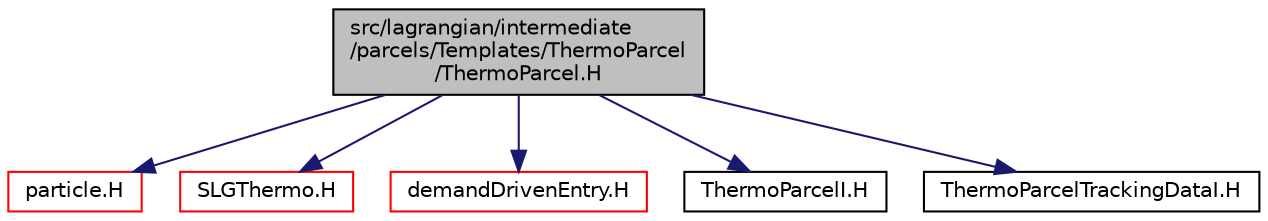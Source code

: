 digraph "src/lagrangian/intermediate/parcels/Templates/ThermoParcel/ThermoParcel.H"
{
  bgcolor="transparent";
  edge [fontname="Helvetica",fontsize="10",labelfontname="Helvetica",labelfontsize="10"];
  node [fontname="Helvetica",fontsize="10",shape=record];
  Node1 [label="src/lagrangian/intermediate\l/parcels/Templates/ThermoParcel\l/ThermoParcel.H",height=0.2,width=0.4,color="black", fillcolor="grey75", style="filled", fontcolor="black"];
  Node1 -> Node2 [color="midnightblue",fontsize="10",style="solid",fontname="Helvetica"];
  Node2 [label="particle.H",height=0.2,width=0.4,color="red",URL="$a06531.html"];
  Node1 -> Node3 [color="midnightblue",fontsize="10",style="solid",fontname="Helvetica"];
  Node3 [label="SLGThermo.H",height=0.2,width=0.4,color="red",URL="$a10420.html"];
  Node1 -> Node4 [color="midnightblue",fontsize="10",style="solid",fontname="Helvetica"];
  Node4 [label="demandDrivenEntry.H",height=0.2,width=0.4,color="red",URL="$a09014.html"];
  Node1 -> Node5 [color="midnightblue",fontsize="10",style="solid",fontname="Helvetica"];
  Node5 [label="ThermoParcelI.H",height=0.2,width=0.4,color="black",URL="$a06751.html"];
  Node1 -> Node6 [color="midnightblue",fontsize="10",style="solid",fontname="Helvetica"];
  Node6 [label="ThermoParcelTrackingDataI.H",height=0.2,width=0.4,color="black",URL="$a06753.html"];
}
